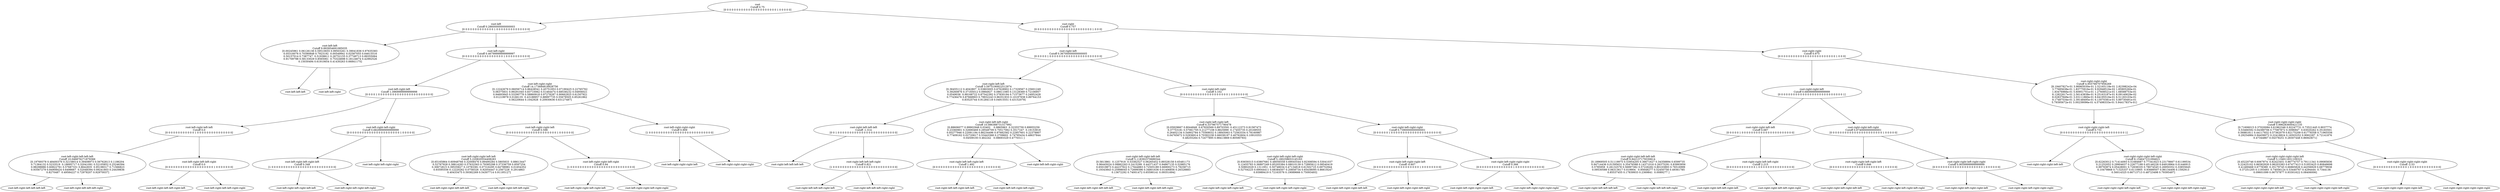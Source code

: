 digraph G {
	graph [rankdir=TB]
	"root
Cutoff 0.75
[0 0 0 0 0 0 0 0 0 0 0 0 0 0 0 0 0 0 0 0 0 0 1 0 0 0 0 0]"
	"root-left
Cutoff 0.28600000000000003
[0 0 0 0 0 0 0 0 0 0 0 0 0 1 0 0 0 0 0 0 0 0 0 0 0 0 0 0]"
	"root-left-left
Cutoff 9.893954691085035
[0.00245961 0.06126138 0.59510655 0.99503261 0.39041836 0.97635383
 0.05316076 0.70390848 0.7923192  0.00549941 0.02587055 0.64615516
 0.50157014 0.7387747  0.51938611 0.26752155 0.37749713 0.89355064
 0.91709798 0.58133029 0.8565061  0.75324698 0.18124674 0.42992526
 0.15030494 0.61910654 0.41430263 0.66841175]"
	"root-left-left-left"
	"root-left-left-right"
	"root-left-left
Cutoff 9.893954691085035
[0.00245961 0.06126138 0.59510655 0.99503261 0.39041836 0.97635383
 0.05316076 0.70390848 0.7923192  0.00549941 0.02587055 0.64615516
 0.50157014 0.7387747  0.51938611 0.26752155 0.37749713 0.89355064
 0.91709798 0.58133029 0.8565061  0.75324698 0.18124674 0.42992526
 0.15030494 0.61910654 0.41430263 0.66841175]" -> "root-left-left-left"
	"root-left-left
Cutoff 9.893954691085035
[0.00245961 0.06126138 0.59510655 0.99503261 0.39041836 0.97635383
 0.05316076 0.70390848 0.7923192  0.00549941 0.02587055 0.64615516
 0.50157014 0.7387747  0.51938611 0.26752155 0.37749713 0.89355064
 0.91709798 0.58133029 0.8565061  0.75324698 0.18124674 0.42992526
 0.15030494 0.61910654 0.41430263 0.66841175]" -> "root-left-left-right"
	"root-left-right
Cutoff 0.46799999999999997
[0 0 0 0 0 0 0 0 0 0 0 0 0 0 0 0 0 1 0 0 0 0 0 0 0 0 0 0]"
	"root-left-right-left
Cutoff 1.3969999999999998
[0 0 0 0 1 0 0 0 0 0 0 0 0 0 0 0 0 0 0 0 0 0 0 0 0 0 0 0]"
	"root-left-right-left-left
Cutoff 0.0
[0 0 0 0 0 0 0 0 0 0 0 0 1 0 0 0 0 0 0 0 0 0 0 0 0 0 0 0]"
	"root-left-right-left-left-left
Cutoff 10.046876271879366
[0.19769378 0.48400376 0.32158014 0.39408973 0.56762813 0.1186204
 0.71364132 0.5233519  0.18695717 0.32041091 0.52105852 0.25246394
 0.98298886 0.60822761 0.57687331 0.8642835  0.95198317 0.71566823
 0.93567279 0.84908424 0.6498667  0.52048394 0.09241803 0.24439836
 0.8270487  0.49584227 0.72978207 0.92970037]"
	"root-left-right-left-left-left-left"
	"root-left-right-left-left-left-right"
	"root-left-right-left-left-left
Cutoff 10.046876271879366
[0.19769378 0.48400376 0.32158014 0.39408973 0.56762813 0.1186204
 0.71364132 0.5233519  0.18695717 0.32041091 0.52105852 0.25246394
 0.98298886 0.60822761 0.57687331 0.8642835  0.95198317 0.71566823
 0.93567279 0.84908424 0.6498667  0.52048394 0.09241803 0.24439836
 0.8270487  0.49584227 0.72978207 0.92970037]" -> "root-left-right-left-left-left-left"
	"root-left-right-left-left-left
Cutoff 10.046876271879366
[0.19769378 0.48400376 0.32158014 0.39408973 0.56762813 0.1186204
 0.71364132 0.5233519  0.18695717 0.32041091 0.52105852 0.25246394
 0.98298886 0.60822761 0.57687331 0.8642835  0.95198317 0.71566823
 0.93567279 0.84908424 0.6498667  0.52048394 0.09241803 0.24439836
 0.8270487  0.49584227 0.72978207 0.92970037]" -> "root-left-right-left-left-left-right"
	"root-left-right-left-left-right
Cutoff 0.0
[0 0 0 0 0 0 0 0 0 0 0 0 0 0 0 0 0 0 0 0 1 0 0 0 0 0 0 0]"
	"root-left-right-left-left-right-left"
	"root-left-right-left-left-right-right"
	"root-left-right-left-left-right
Cutoff 0.0
[0 0 0 0 0 0 0 0 0 0 0 0 0 0 0 0 0 0 0 0 1 0 0 0 0 0 0 0]" -> "root-left-right-left-left-right-left"
	"root-left-right-left-left-right
Cutoff 0.0
[0 0 0 0 0 0 0 0 0 0 0 0 0 0 0 0 0 0 0 0 1 0 0 0 0 0 0 0]" -> "root-left-right-left-left-right-right"
	"root-left-right-left-left
Cutoff 0.0
[0 0 0 0 0 0 0 0 0 0 0 0 1 0 0 0 0 0 0 0 0 0 0 0 0 0 0 0]" -> "root-left-right-left-left-left
Cutoff 10.046876271879366
[0.19769378 0.48400376 0.32158014 0.39408973 0.56762813 0.1186204
 0.71364132 0.5233519  0.18695717 0.32041091 0.52105852 0.25246394
 0.98298886 0.60822761 0.57687331 0.8642835  0.95198317 0.71566823
 0.93567279 0.84908424 0.6498667  0.52048394 0.09241803 0.24439836
 0.8270487  0.49584227 0.72978207 0.92970037]"
	"root-left-right-left-left
Cutoff 0.0
[0 0 0 0 0 0 0 0 0 0 0 0 1 0 0 0 0 0 0 0 0 0 0 0 0 0 0 0]" -> "root-left-right-left-left-right
Cutoff 0.0
[0 0 0 0 0 0 0 0 0 0 0 0 0 0 0 0 0 0 0 0 1 0 0 0 0 0 0 0]"
	"root-left-right-left-right
Cutoff 0.6829999999999999
[0 0 0 0 0 0 0 0 0 0 0 0 0 0 0 0 0 0 0 0 0 0 1 0 0 0 0 0]"
	"root-left-right-left-right-left
Cutoff 0.348
[1 0 0 0 0 0 0 0 0 0 0 0 0 0 0 0 0 0 0 0 0 0 0 0 0 0 0 0]"
	"root-left-right-left-right-left-left"
	"root-left-right-left-right-left-right"
	"root-left-right-left-right-left
Cutoff 0.348
[1 0 0 0 0 0 0 0 0 0 0 0 0 0 0 0 0 0 0 0 0 0 0 0 0 0 0 0]" -> "root-left-right-left-right-left-left"
	"root-left-right-left-right-left
Cutoff 0.348
[1 0 0 0 0 0 0 0 0 0 0 0 0 0 0 0 0 0 0 0 0 0 0 0 0 0 0 0]" -> "root-left-right-left-right-left-right"
	"root-left-right-left-right-right"
	"root-left-right-left-right
Cutoff 0.6829999999999999
[0 0 0 0 0 0 0 0 0 0 0 0 0 0 0 0 0 0 0 0 0 0 1 0 0 0 0 0]" -> "root-left-right-left-right-left
Cutoff 0.348
[1 0 0 0 0 0 0 0 0 0 0 0 0 0 0 0 0 0 0 0 0 0 0 0 0 0 0 0]"
	"root-left-right-left-right
Cutoff 0.6829999999999999
[0 0 0 0 0 0 0 0 0 0 0 0 0 0 0 0 0 0 0 0 0 0 1 0 0 0 0 0]" -> "root-left-right-left-right-right"
	"root-left-right-left
Cutoff 1.3969999999999998
[0 0 0 0 1 0 0 0 0 0 0 0 0 0 0 0 0 0 0 0 0 0 0 0 0 0 0 0]" -> "root-left-right-left-left
Cutoff 0.0
[0 0 0 0 0 0 0 0 0 0 0 0 1 0 0 0 0 0 0 0 0 0 0 0 0 0 0 0]"
	"root-left-right-left
Cutoff 1.3969999999999998
[0 0 0 0 1 0 0 0 0 0 0 0 0 0 0 0 0 0 0 0 0 0 0 0 0 0 0 0]" -> "root-left-right-left-right
Cutoff 0.6829999999999999
[0 0 0 0 0 0 0 0 0 0 0 0 0 0 0 0 0 0 0 0 0 0 1 0 0 0 0 0]"
	"root-left-right-right
Cutoff 14.173684818928756
[0.12242679 0.06056714 0.86428541 0.45751953 0.07190425 0.22765762
 0.06375831 0.99291045 0.83710062 0.51464474 0.68538232 0.04956021
 0.94693845 0.53290778 0.58860918 0.97278287 0.90662925 0.61507921
 0.01219978 0.0166135  0.43188957 0.88997735 0.55678505 0.85261862
 0.56220644 0.1042928  0.20930636 0.63127487]"
	"root-left-right-right-left
Cutoff 0.598
[0 0 0 0 0 0 0 0 0 0 0 0 0 0 0 0 0 0 0 0 0 1 0 0 0 0 0 0]"
	"root-left-right-right-left-left
Cutoff 5.220820554408283
[0.65165864 0.60948766 0.32008476 0.89490284 0.5805833  0.88613447
 0.52767928 0.38814283 0.57632563 0.79385298 0.37336759 0.8597254
 0.30672815 0.39535827 0.10783381 0.07316295 0.64798981 0.01654352
 0.93595556 0.12220262 0.0758326  0.92054447 0.2567228  0.2914863
 0.40433475 0.59382269 0.54307714 0.91195127]"
	"root-left-right-right-left-left-left"
	"root-left-right-right-left-left-right"
	"root-left-right-right-left-left
Cutoff 5.220820554408283
[0.65165864 0.60948766 0.32008476 0.89490284 0.5805833  0.88613447
 0.52767928 0.38814283 0.57632563 0.79385298 0.37336759 0.8597254
 0.30672815 0.39535827 0.10783381 0.07316295 0.64798981 0.01654352
 0.93595556 0.12220262 0.0758326  0.92054447 0.2567228  0.2914863
 0.40433475 0.59382269 0.54307714 0.91195127]" -> "root-left-right-right-left-left-left"
	"root-left-right-right-left-left
Cutoff 5.220820554408283
[0.65165864 0.60948766 0.32008476 0.89490284 0.5805833  0.88613447
 0.52767928 0.38814283 0.57632563 0.79385298 0.37336759 0.8597254
 0.30672815 0.39535827 0.10783381 0.07316295 0.64798981 0.01654352
 0.93595556 0.12220262 0.0758326  0.92054447 0.2567228  0.2914863
 0.40433475 0.59382269 0.54307714 0.91195127]" -> "root-left-right-right-left-left-right"
	"root-left-right-right-left-right
Cutoff 0.94
[1 0 0 0 0 0 0 0 0 0 0 0 0 0 0 0 0 0 0 0 0 0 0 0 0 0 0 0]"
	"root-left-right-right-left-right-left"
	"root-left-right-right-left-right-right"
	"root-left-right-right-left-right
Cutoff 0.94
[1 0 0 0 0 0 0 0 0 0 0 0 0 0 0 0 0 0 0 0 0 0 0 0 0 0 0 0]" -> "root-left-right-right-left-right-left"
	"root-left-right-right-left-right
Cutoff 0.94
[1 0 0 0 0 0 0 0 0 0 0 0 0 0 0 0 0 0 0 0 0 0 0 0 0 0 0 0]" -> "root-left-right-right-left-right-right"
	"root-left-right-right-left
Cutoff 0.598
[0 0 0 0 0 0 0 0 0 0 0 0 0 0 0 0 0 0 0 0 0 1 0 0 0 0 0 0]" -> "root-left-right-right-left-left
Cutoff 5.220820554408283
[0.65165864 0.60948766 0.32008476 0.89490284 0.5805833  0.88613447
 0.52767928 0.38814283 0.57632563 0.79385298 0.37336759 0.8597254
 0.30672815 0.39535827 0.10783381 0.07316295 0.64798981 0.01654352
 0.93595556 0.12220262 0.0758326  0.92054447 0.2567228  0.2914863
 0.40433475 0.59382269 0.54307714 0.91195127]"
	"root-left-right-right-left
Cutoff 0.598
[0 0 0 0 0 0 0 0 0 0 0 0 0 0 0 0 0 0 0 0 0 1 0 0 0 0 0 0]" -> "root-left-right-right-left-right
Cutoff 0.94
[1 0 0 0 0 0 0 0 0 0 0 0 0 0 0 0 0 0 0 0 0 0 0 0 0 0 0 0]"
	"root-left-right-right-right
Cutoff 0.909
[1 0 0 0 0 0 0 0 0 0 0 0 0 0 0 0 0 0 0 0 0 0 0 0 0 0 0 0]"
	"root-left-right-right-right-left"
	"root-left-right-right-right-right"
	"root-left-right-right-right
Cutoff 0.909
[1 0 0 0 0 0 0 0 0 0 0 0 0 0 0 0 0 0 0 0 0 0 0 0 0 0 0 0]" -> "root-left-right-right-right-left"
	"root-left-right-right-right
Cutoff 0.909
[1 0 0 0 0 0 0 0 0 0 0 0 0 0 0 0 0 0 0 0 0 0 0 0 0 0 0 0]" -> "root-left-right-right-right-right"
	"root-left-right-right
Cutoff 14.173684818928756
[0.12242679 0.06056714 0.86428541 0.45751953 0.07190425 0.22765762
 0.06375831 0.99291045 0.83710062 0.51464474 0.68538232 0.04956021
 0.94693845 0.53290778 0.58860918 0.97278287 0.90662925 0.61507921
 0.01219978 0.0166135  0.43188957 0.88997735 0.55678505 0.85261862
 0.56220644 0.1042928  0.20930636 0.63127487]" -> "root-left-right-right-left
Cutoff 0.598
[0 0 0 0 0 0 0 0 0 0 0 0 0 0 0 0 0 0 0 0 0 1 0 0 0 0 0 0]"
	"root-left-right-right
Cutoff 14.173684818928756
[0.12242679 0.06056714 0.86428541 0.45751953 0.07190425 0.22765762
 0.06375831 0.99291045 0.83710062 0.51464474 0.68538232 0.04956021
 0.94693845 0.53290778 0.58860918 0.97278287 0.90662925 0.61507921
 0.01219978 0.0166135  0.43188957 0.88997735 0.55678505 0.85261862
 0.56220644 0.1042928  0.20930636 0.63127487]" -> "root-left-right-right-right
Cutoff 0.909
[1 0 0 0 0 0 0 0 0 0 0 0 0 0 0 0 0 0 0 0 0 0 0 0 0 0 0 0]"
	"root-left-right
Cutoff 0.46799999999999997
[0 0 0 0 0 0 0 0 0 0 0 0 0 0 0 0 0 1 0 0 0 0 0 0 0 0 0 0]" -> "root-left-right-left
Cutoff 1.3969999999999998
[0 0 0 0 1 0 0 0 0 0 0 0 0 0 0 0 0 0 0 0 0 0 0 0 0 0 0 0]"
	"root-left-right
Cutoff 0.46799999999999997
[0 0 0 0 0 0 0 0 0 0 0 0 0 0 0 0 0 1 0 0 0 0 0 0 0 0 0 0]" -> "root-left-right-right
Cutoff 14.173684818928756
[0.12242679 0.06056714 0.86428541 0.45751953 0.07190425 0.22765762
 0.06375831 0.99291045 0.83710062 0.51464474 0.68538232 0.04956021
 0.94693845 0.53290778 0.58860918 0.97278287 0.90662925 0.61507921
 0.01219978 0.0166135  0.43188957 0.88997735 0.55678505 0.85261862
 0.56220644 0.1042928  0.20930636 0.63127487]"
	"root-left
Cutoff 0.28600000000000003
[0 0 0 0 0 0 0 0 0 0 0 0 0 1 0 0 0 0 0 0 0 0 0 0 0 0 0 0]" -> "root-left-left
Cutoff 9.893954691085035
[0.00245961 0.06126138 0.59510655 0.99503261 0.39041836 0.97635383
 0.05316076 0.70390848 0.7923192  0.00549941 0.02587055 0.64615516
 0.50157014 0.7387747  0.51938611 0.26752155 0.37749713 0.89355064
 0.91709798 0.58133029 0.8565061  0.75324698 0.18124674 0.42992526
 0.15030494 0.61910654 0.41430263 0.66841175]"
	"root-left
Cutoff 0.28600000000000003
[0 0 0 0 0 0 0 0 0 0 0 0 0 1 0 0 0 0 0 0 0 0 0 0 0 0 0 0]" -> "root-left-right
Cutoff 0.46799999999999997
[0 0 0 0 0 0 0 0 0 0 0 0 0 0 0 0 0 1 0 0 0 0 0 0 0 0 0 0]"
	"root-right
Cutoff 0.757
[0 0 0 0 0 0 0 0 0 0 0 0 0 0 0 0 0 0 0 0 0 0 0 0 1 0 0 0]"
	"root-right-left
Cutoff 0.36700000000000005
[0 0 0 0 0 1 0 0 0 0 0 0 0 0 0 0 0 0 0 0 0 0 0 0 0 0 0 0]"
	"root-right-left-left
Cutoff 3.5975190922512974
[0.36455112 0.4042807  0.53803005 0.67628902 0.17329567 0.25601249
 0.39260876 0.37165012 0.0984927  0.08611085 0.13128369 0.72106957
 0.0549036  0.99168722 0.87542392 0.37830194 0.71573677 0.24952428
 0.77436476 0.87668903 0.79932243 0.96351933 0.10197938 0.89764153
 0.83525744 0.91284118 0.04915551 0.43152079]"
	"root-right-left-left-left
Cutoff -1.314
[0 0 1 0 0 0 0 0 0 0 0 0 0 0 0 0 0 0 0 0 0 0 0 0 0 0 0 0]"
	"root-right-left-left-left-left"
	"root-right-left-left-left-right
Cutoff 0.821
[1 0 0 0 0 0 0 0 0 0 0 0 0 0 0 0 0 0 0 0 0 0 0 0 0 0 0 0]"
	"root-right-left-left-left-right-left"
	"root-right-left-left-left-right-right"
	"root-right-left-left-left-right
Cutoff 0.821
[1 0 0 0 0 0 0 0 0 0 0 0 0 0 0 0 0 0 0 0 0 0 0 0 0 0 0 0]" -> "root-right-left-left-left-right-left"
	"root-right-left-left-left-right
Cutoff 0.821
[1 0 0 0 0 0 0 0 0 0 0 0 0 0 0 0 0 0 0 0 0 0 0 0 0 0 0 0]" -> "root-right-left-left-left-right-right"
	"root-right-left-left-left
Cutoff -1.314
[0 0 1 0 0 0 0 0 0 0 0 0 0 0 0 0 0 0 0 0 0 0 0 0 0 0 0 0]" -> "root-right-left-left-left-left"
	"root-right-left-left-left
Cutoff -1.314
[0 0 1 0 0 0 0 0 0 0 0 0 0 0 0 0 0 0 0 0 0 0 0 0 0 0 0 0]" -> "root-right-left-left-left-right
Cutoff 0.821
[1 0 0 0 0 0 0 0 0 0 0 0 0 0 0 0 0 0 0 0 0 0 0 0 0 0 0 0]"
	"root-right-left-left-right
Cutoff 10.086388731517992
[0.88606077 0.99902948 0.03402    0.9865963  0.32355759 0.89955259
 0.23360901 0.32690469 0.29549709 0.70517062 0.3517247  0.19153918
 0.93277946 0.22091194 0.86234496 0.97682582 0.22957601 0.22378807
 0.77409162 0.02720617 0.53443368 0.2709602  0.74795434 0.48637844
 0.04509193 0.462242   0.08693329 0.4770311 ]"
	"root-right-left-left-right-left
Cutoff 1.492
[0 0 0 0 0 0 0 0 0 0 0 0 0 0 0 0 0 0 0 0 0 1 0 0 0 0 0 0]"
	"root-right-left-left-right-left-left"
	"root-right-left-left-right-left-right"
	"root-right-left-left-right-left
Cutoff 1.492
[0 0 0 0 0 0 0 0 0 0 0 0 0 0 0 0 0 0 0 0 0 1 0 0 0 0 0 0]" -> "root-right-left-left-right-left-left"
	"root-right-left-left-right-left
Cutoff 1.492
[0 0 0 0 0 0 0 0 0 0 0 0 0 0 0 0 0 0 0 0 0 1 0 0 0 0 0 0]" -> "root-right-left-left-right-left-right"
	"root-right-left-left-right-right"
	"root-right-left-left-right
Cutoff 10.086388731517992
[0.88606077 0.99902948 0.03402    0.9865963  0.32355759 0.89955259
 0.23360901 0.32690469 0.29549709 0.70517062 0.3517247  0.19153918
 0.93277946 0.22091194 0.86234496 0.97682582 0.22957601 0.22378807
 0.77409162 0.02720617 0.53443368 0.2709602  0.74795434 0.48637844
 0.04509193 0.462242   0.08693329 0.4770311 ]" -> "root-right-left-left-right-left
Cutoff 1.492
[0 0 0 0 0 0 0 0 0 0 0 0 0 0 0 0 0 0 0 0 0 1 0 0 0 0 0 0]"
	"root-right-left-left-right
Cutoff 10.086388731517992
[0.88606077 0.99902948 0.03402    0.9865963  0.32355759 0.89955259
 0.23360901 0.32690469 0.29549709 0.70517062 0.3517247  0.19153918
 0.93277946 0.22091194 0.86234496 0.97682582 0.22957601 0.22378807
 0.77409162 0.02720617 0.53443368 0.2709602  0.74795434 0.48637844
 0.04509193 0.462242   0.08693329 0.4770311 ]" -> "root-right-left-left-right-right"
	"root-right-left-left
Cutoff 3.5975190922512974
[0.36455112 0.4042807  0.53803005 0.67628902 0.17329567 0.25601249
 0.39260876 0.37165012 0.0984927  0.08611085 0.13128369 0.72106957
 0.0549036  0.99168722 0.87542392 0.37830194 0.71573677 0.24952428
 0.77436476 0.87668903 0.79932243 0.96351933 0.10197938 0.89764153
 0.83525744 0.91284118 0.04915551 0.43152079]" -> "root-right-left-left-left
Cutoff -1.314
[0 0 1 0 0 0 0 0 0 0 0 0 0 0 0 0 0 0 0 0 0 0 0 0 0 0 0 0]"
	"root-right-left-left
Cutoff 3.5975190922512974
[0.36455112 0.4042807  0.53803005 0.67628902 0.17329567 0.25601249
 0.39260876 0.37165012 0.0984927  0.08611085 0.13128369 0.72106957
 0.0549036  0.99168722 0.87542392 0.37830194 0.71573677 0.24952428
 0.77436476 0.87668903 0.79932243 0.96351933 0.10197938 0.89764153
 0.83525744 0.91284118 0.04915551 0.43152079]" -> "root-right-left-left-right
Cutoff 10.086388731517992
[0.88606077 0.99902948 0.03402    0.9865963  0.32355759 0.89955259
 0.23360901 0.32690469 0.29549709 0.70517062 0.3517247  0.19153918
 0.93277946 0.22091194 0.86234496 0.97682582 0.22957601 0.22378807
 0.77409162 0.02720617 0.53443368 0.2709602  0.74795434 0.48637844
 0.04509193 0.462242   0.08693329 0.4770311 ]"
	"root-right-left-right
Cutoff 3.102
[0 0 0 0 0 0 0 0 0 0 0 0 0 0 0 0 0 0 0 0 1 0 0 0 0 0 0 0]"
	"root-right-left-right-left
Cutoff 6.337967571790478
[0.05929667 0.8044848  0.67830569 0.89703591 0.45112373 0.91587473
 0.37753181 0.57061705 0.21277108 0.8825999  0.17455735 0.20169555
 0.26402134 0.54902784 0.75569032 0.18845063 0.72563334 0.78160987
 0.04765672 0.52936914 0.70392238 0.66038197 0.40762604 0.10910353
 0.48255264 0.72477895 0.98413869 0.80590783]"
	"root-right-left-right-left-left
Cutoff 5.118392370689344
[0.5813861  0.1257918  0.53382527 0.06265452 0.89328158 0.65481173
 0.96445024 0.08862263 0.2415299  0.44371437 0.94867135 0.52985176
 0.65019873 0.44237922 0.17644883 0.72505189 0.66900273 0.79258715
 0.19343843 0.25998045 0.72699396 0.34801636 0.01406856 0.26328883
 0.13672292 0.74001472 0.65590141 0.09351694]"
	"root-right-left-right-left-left-left"
	"root-right-left-right-left-left-right"
	"root-right-left-right-left-left
Cutoff 5.118392370689344
[0.5813861  0.1257918  0.53382527 0.06265452 0.89328158 0.65481173
 0.96445024 0.08862263 0.2415299  0.44371437 0.94867135 0.52985176
 0.65019873 0.44237922 0.17644883 0.72505189 0.66900273 0.79258715
 0.19343843 0.25998045 0.72699396 0.34801636 0.01406856 0.26328883
 0.13672292 0.74001472 0.65590141 0.09351694]" -> "root-right-left-right-left-left-left"
	"root-right-left-right-left-left
Cutoff 5.118392370689344
[0.5813861  0.1257918  0.53382527 0.06265452 0.89328158 0.65481173
 0.96445024 0.08862263 0.2415299  0.44371437 0.94867135 0.52985176
 0.65019873 0.44237922 0.17644883 0.72505189 0.66900273 0.79258715
 0.19343843 0.25998045 0.72699396 0.34801636 0.01406856 0.26328883
 0.13672292 0.74001472 0.65590141 0.09351694]" -> "root-right-left-right-left-left-right"
	"root-right-left-right-left-right
Cutoff 5.180258653145163
[0.93659315 0.63807681 0.48056558 0.69045544 0.92308594 0.53041037
 0.12455783 0.36897249 0.85205384 0.08010139 0.72895612 0.08540419
 0.50802029 0.1311951  0.50748034 0.47134818 0.61502725 0.69752944
 0.52704225 0.69044411 0.68384507 0.20858734 0.65438095 0.86619247
 0.93989419 0.72163576 0.19089666 0.75093493]"
	"root-right-left-right-left-right-left"
	"root-right-left-right-left-right-right"
	"root-right-left-right-left-right
Cutoff 5.180258653145163
[0.93659315 0.63807681 0.48056558 0.69045544 0.92308594 0.53041037
 0.12455783 0.36897249 0.85205384 0.08010139 0.72895612 0.08540419
 0.50802029 0.1311951  0.50748034 0.47134818 0.61502725 0.69752944
 0.52704225 0.69044411 0.68384507 0.20858734 0.65438095 0.86619247
 0.93989419 0.72163576 0.19089666 0.75093493]" -> "root-right-left-right-left-right-left"
	"root-right-left-right-left-right
Cutoff 5.180258653145163
[0.93659315 0.63807681 0.48056558 0.69045544 0.92308594 0.53041037
 0.12455783 0.36897249 0.85205384 0.08010139 0.72895612 0.08540419
 0.50802029 0.1311951  0.50748034 0.47134818 0.61502725 0.69752944
 0.52704225 0.69044411 0.68384507 0.20858734 0.65438095 0.86619247
 0.93989419 0.72163576 0.19089666 0.75093493]" -> "root-right-left-right-left-right-right"
	"root-right-left-right-left
Cutoff 6.337967571790478
[0.05929667 0.8044848  0.67830569 0.89703591 0.45112373 0.91587473
 0.37753181 0.57061705 0.21277108 0.8825999  0.17455735 0.20169555
 0.26402134 0.54902784 0.75569032 0.18845063 0.72563334 0.78160987
 0.04765672 0.52936914 0.70392238 0.66038197 0.40762604 0.10910353
 0.48255264 0.72477895 0.98413869 0.80590783]" -> "root-right-left-right-left-left
Cutoff 5.118392370689344
[0.5813861  0.1257918  0.53382527 0.06265452 0.89328158 0.65481173
 0.96445024 0.08862263 0.2415299  0.44371437 0.94867135 0.52985176
 0.65019873 0.44237922 0.17644883 0.72505189 0.66900273 0.79258715
 0.19343843 0.25998045 0.72699396 0.34801636 0.01406856 0.26328883
 0.13672292 0.74001472 0.65590141 0.09351694]"
	"root-right-left-right-left
Cutoff 6.337967571790478
[0.05929667 0.8044848  0.67830569 0.89703591 0.45112373 0.91587473
 0.37753181 0.57061705 0.21277108 0.8825999  0.17455735 0.20169555
 0.26402134 0.54902784 0.75569032 0.18845063 0.72563334 0.78160987
 0.04765672 0.52936914 0.70392238 0.66038197 0.40762604 0.10910353
 0.48255264 0.72477895 0.98413869 0.80590783]" -> "root-right-left-right-left-right
Cutoff 5.180258653145163
[0.93659315 0.63807681 0.48056558 0.69045544 0.92308594 0.53041037
 0.12455783 0.36897249 0.85205384 0.08010139 0.72895612 0.08540419
 0.50802029 0.1311951  0.50748034 0.47134818 0.61502725 0.69752944
 0.52704225 0.69044411 0.68384507 0.20858734 0.65438095 0.86619247
 0.93989419 0.72163576 0.19089666 0.75093493]"
	"root-right-left-right-right
Cutoff 0.7390000000000001
[0 0 0 0 0 0 1 0 0 0 0 0 0 0 0 0 0 0 0 0 0 0 0 0 0 0 0 0]"
	"root-right-left-right-right-left
Cutoff -0.607
[0 0 0 0 0 0 0 0 0 0 0 0 0 0 0 0 0 0 0 1 0 0 0 0 0 0 0 0]"
	"root-right-left-right-right-left-left"
	"root-right-left-right-right-left-right"
	"root-right-left-right-right-left
Cutoff -0.607
[0 0 0 0 0 0 0 0 0 0 0 0 0 0 0 0 0 0 0 1 0 0 0 0 0 0 0 0]" -> "root-right-left-right-right-left-left"
	"root-right-left-right-right-left
Cutoff -0.607
[0 0 0 0 0 0 0 0 0 0 0 0 0 0 0 0 0 0 0 1 0 0 0 0 0 0 0 0]" -> "root-right-left-right-right-left-right"
	"root-right-left-right-right-right
Cutoff 0.366
[0 0 0 0 0 0 0 0 0 0 0 0 0 0 0 1 0 0 0 0 0 0 0 0 0 0 0 0]"
	"root-right-left-right-right-right-left"
	"root-right-left-right-right-right-right"
	"root-right-left-right-right-right
Cutoff 0.366
[0 0 0 0 0 0 0 0 0 0 0 0 0 0 0 1 0 0 0 0 0 0 0 0 0 0 0 0]" -> "root-right-left-right-right-right-left"
	"root-right-left-right-right-right
Cutoff 0.366
[0 0 0 0 0 0 0 0 0 0 0 0 0 0 0 1 0 0 0 0 0 0 0 0 0 0 0 0]" -> "root-right-left-right-right-right-right"
	"root-right-left-right-right
Cutoff 0.7390000000000001
[0 0 0 0 0 0 1 0 0 0 0 0 0 0 0 0 0 0 0 0 0 0 0 0 0 0 0 0]" -> "root-right-left-right-right-left
Cutoff -0.607
[0 0 0 0 0 0 0 0 0 0 0 0 0 0 0 0 0 0 0 1 0 0 0 0 0 0 0 0]"
	"root-right-left-right-right
Cutoff 0.7390000000000001
[0 0 0 0 0 0 1 0 0 0 0 0 0 0 0 0 0 0 0 0 0 0 0 0 0 0 0 0]" -> "root-right-left-right-right-right
Cutoff 0.366
[0 0 0 0 0 0 0 0 0 0 0 0 0 0 0 1 0 0 0 0 0 0 0 0 0 0 0 0]"
	"root-right-left-right
Cutoff 3.102
[0 0 0 0 0 0 0 0 0 0 0 0 0 0 0 0 0 0 0 0 1 0 0 0 0 0 0 0]" -> "root-right-left-right-left
Cutoff 6.337967571790478
[0.05929667 0.8044848  0.67830569 0.89703591 0.45112373 0.91587473
 0.37753181 0.57061705 0.21277108 0.8825999  0.17455735 0.20169555
 0.26402134 0.54902784 0.75569032 0.18845063 0.72563334 0.78160987
 0.04765672 0.52936914 0.70392238 0.66038197 0.40762604 0.10910353
 0.48255264 0.72477895 0.98413869 0.80590783]"
	"root-right-left-right
Cutoff 3.102
[0 0 0 0 0 0 0 0 0 0 0 0 0 0 0 0 0 0 0 0 1 0 0 0 0 0 0 0]" -> "root-right-left-right-right
Cutoff 0.7390000000000001
[0 0 0 0 0 0 1 0 0 0 0 0 0 0 0 0 0 0 0 0 0 0 0 0 0 0 0 0]"
	"root-right-left
Cutoff 0.36700000000000005
[0 0 0 0 0 1 0 0 0 0 0 0 0 0 0 0 0 0 0 0 0 0 0 0 0 0 0 0]" -> "root-right-left-left
Cutoff 3.5975190922512974
[0.36455112 0.4042807  0.53803005 0.67628902 0.17329567 0.25601249
 0.39260876 0.37165012 0.0984927  0.08611085 0.13128369 0.72106957
 0.0549036  0.99168722 0.87542392 0.37830194 0.71573677 0.24952428
 0.77436476 0.87668903 0.79932243 0.96351933 0.10197938 0.89764153
 0.83525744 0.91284118 0.04915551 0.43152079]"
	"root-right-left
Cutoff 0.36700000000000005
[0 0 0 0 0 1 0 0 0 0 0 0 0 0 0 0 0 0 0 0 0 0 0 0 0 0 0 0]" -> "root-right-left-right
Cutoff 3.102
[0 0 0 0 0 0 0 0 0 0 0 0 0 0 0 0 0 0 0 0 1 0 0 0 0 0 0 0]"
	"root-right-right
Cutoff 0.975
[0 0 0 0 0 0 0 0 0 0 0 0 0 0 0 0 0 0 0 0 0 0 0 0 1 0 0 0]"
	"root-right-right-left
Cutoff 0.6809999999999999
[0 0 0 0 0 0 0 0 0 0 0 0 0 0 0 0 0 0 0 0 0 0 0 0 0 0 0 1]"
	"root-right-right-left-left
Cutoff 0.687
[0 0 0 0 0 1 0 0 0 0 0 0 0 0 0 0 0 0 0 0 0 0 0 0 0 0 0 0]"
	"root-right-right-left-left-left
Cutoff 9.842137179330614
[0.18969505 0.51119975 0.53954205 0.36671627 0.34358894 0.6599735
 0.94714436 0.01595631 0.35476588 0.14371016 0.26375291 0.83993956
 0.5785959  0.26132578 0.56997382 0.57226282 0.80103893 0.76516999
 0.09530588 0.06313617 0.019904   0.95648277 0.52450758 0.49361785
 0.85537455 0.17839933 0.2369841  0.0089277 ]"
	"root-right-right-left-left-left-left"
	"root-right-right-left-left-left-right"
	"root-right-right-left-left-left
Cutoff 9.842137179330614
[0.18969505 0.51119975 0.53954205 0.36671627 0.34358894 0.6599735
 0.94714436 0.01595631 0.35476588 0.14371016 0.26375291 0.83993956
 0.5785959  0.26132578 0.56997382 0.57226282 0.80103893 0.76516999
 0.09530588 0.06313617 0.019904   0.95648277 0.52450758 0.49361785
 0.85537455 0.17839933 0.2369841  0.0089277 ]" -> "root-right-right-left-left-left-left"
	"root-right-right-left-left-left
Cutoff 9.842137179330614
[0.18969505 0.51119975 0.53954205 0.36671627 0.34358894 0.6599735
 0.94714436 0.01595631 0.35476588 0.14371016 0.26375291 0.83993956
 0.5785959  0.26132578 0.56997382 0.57226282 0.80103893 0.76516999
 0.09530588 0.06313617 0.019904   0.95648277 0.52450758 0.49361785
 0.85537455 0.17839933 0.2369841  0.0089277 ]" -> "root-right-right-left-left-left-right"
	"root-right-right-left-left-right
Cutoff 2.215
[0 0 0 0 0 0 0 0 0 0 0 0 1 0 0 0 0 0 0 0 0 0 0 0 0 0 0 0]"
	"root-right-right-left-left-right-left"
	"root-right-right-left-left-right-right"
	"root-right-right-left-left-right
Cutoff 2.215
[0 0 0 0 0 0 0 0 0 0 0 0 1 0 0 0 0 0 0 0 0 0 0 0 0 0 0 0]" -> "root-right-right-left-left-right-left"
	"root-right-right-left-left-right
Cutoff 2.215
[0 0 0 0 0 0 0 0 0 0 0 0 1 0 0 0 0 0 0 0 0 0 0 0 0 0 0 0]" -> "root-right-right-left-left-right-right"
	"root-right-right-left-left
Cutoff 0.687
[0 0 0 0 0 1 0 0 0 0 0 0 0 0 0 0 0 0 0 0 0 0 0 0 0 0 0 0]" -> "root-right-right-left-left-left
Cutoff 9.842137179330614
[0.18969505 0.51119975 0.53954205 0.36671627 0.34358894 0.6599735
 0.94714436 0.01595631 0.35476588 0.14371016 0.26375291 0.83993956
 0.5785959  0.26132578 0.56997382 0.57226282 0.80103893 0.76516999
 0.09530588 0.06313617 0.019904   0.95648277 0.52450758 0.49361785
 0.85537455 0.17839933 0.2369841  0.0089277 ]"
	"root-right-right-left-left
Cutoff 0.687
[0 0 0 0 0 1 0 0 0 0 0 0 0 0 0 0 0 0 0 0 0 0 0 0 0 0 0 0]" -> "root-right-right-left-left-right
Cutoff 2.215
[0 0 0 0 0 0 0 0 0 0 0 0 1 0 0 0 0 0 0 0 0 0 0 0 0 0 0 0]"
	"root-right-right-left-right
Cutoff 0.9740000000000001
[0 0 0 0 0 0 0 0 0 0 0 0 0 0 0 0 0 0 0 0 0 0 1 0 0 0 0 0]"
	"root-right-right-left-right-left
Cutoff 0.846
[0 0 0 0 0 0 0 0 0 0 0 0 0 0 0 0 0 0 0 0 0 0 1 0 0 0 0 0]"
	"root-right-right-left-right-left-left"
	"root-right-right-left-right-left-right"
	"root-right-right-left-right-left
Cutoff 0.846
[0 0 0 0 0 0 0 0 0 0 0 0 0 0 0 0 0 0 0 0 0 0 1 0 0 0 0 0]" -> "root-right-right-left-right-left-left"
	"root-right-right-left-right-left
Cutoff 0.846
[0 0 0 0 0 0 0 0 0 0 0 0 0 0 0 0 0 0 0 0 0 0 1 0 0 0 0 0]" -> "root-right-right-left-right-left-right"
	"root-right-right-left-right-right
Cutoff 0.9059999999999999
[0 0 0 0 0 0 0 0 0 0 0 0 0 0 0 0 0 0 0 0 0 1 0 0 0 0 0 0]"
	"root-right-right-left-right-right-left"
	"root-right-right-left-right-right-right"
	"root-right-right-left-right-right
Cutoff 0.9059999999999999
[0 0 0 0 0 0 0 0 0 0 0 0 0 0 0 0 0 0 0 0 0 1 0 0 0 0 0 0]" -> "root-right-right-left-right-right-left"
	"root-right-right-left-right-right
Cutoff 0.9059999999999999
[0 0 0 0 0 0 0 0 0 0 0 0 0 0 0 0 0 0 0 0 0 1 0 0 0 0 0 0]" -> "root-right-right-left-right-right-right"
	"root-right-right-left-right
Cutoff 0.9740000000000001
[0 0 0 0 0 0 0 0 0 0 0 0 0 0 0 0 0 0 0 0 0 0 1 0 0 0 0 0]" -> "root-right-right-left-right-left
Cutoff 0.846
[0 0 0 0 0 0 0 0 0 0 0 0 0 0 0 0 0 0 0 0 0 0 1 0 0 0 0 0]"
	"root-right-right-left-right
Cutoff 0.9740000000000001
[0 0 0 0 0 0 0 0 0 0 0 0 0 0 0 0 0 0 0 0 0 0 1 0 0 0 0 0]" -> "root-right-right-left-right-right
Cutoff 0.9059999999999999
[0 0 0 0 0 0 0 0 0 0 0 0 0 0 0 0 0 0 0 0 0 1 0 0 0 0 0 0]"
	"root-right-right-left
Cutoff 0.6809999999999999
[0 0 0 0 0 0 0 0 0 0 0 0 0 0 0 0 0 0 0 0 0 0 0 0 0 0 0 1]" -> "root-right-right-left-left
Cutoff 0.687
[0 0 0 0 0 1 0 0 0 0 0 0 0 0 0 0 0 0 0 0 0 0 0 0 0 0 0 0]"
	"root-right-right-left
Cutoff 0.6809999999999999
[0 0 0 0 0 0 0 0 0 0 0 0 0 0 0 0 0 0 0 0 0 0 0 0 0 0 0 1]" -> "root-right-right-left-right
Cutoff 0.9740000000000001
[0 0 0 0 0 0 0 0 0 0 0 0 0 0 0 0 0 0 0 0 0 0 1 0 0 0 0 0]"
	"root-right-right-right
Cutoff 4.955766707956269
[8.19407827e-01 3.96965030e-01 2.52165118e-01 2.82398242e-04
 3.77685638e-01 1.83775916e-01 9.92948516e-02 1.85905260e-01
 1.83476966e-01 5.60951701e-01 1.27608521e-01 1.68588753e-01
 8.12822617e-01 2.56143838e-01 9.25163187e-01 8.09140629e-02
 8.02837849e-01 3.03111860e-01 8.64195516e-01 6.51183103e-01
 9.17487534e-01 2.39148495e-01 6.13070381e-01 5.89730491e-01
 5.79395672e-01 3.00239096e-01 4.57498333e-01 5.94417837e-01]"
	"root-right-right-right-left
Cutoff 0.731
[0 0 0 0 0 0 0 0 0 0 0 0 0 0 0 0 0 0 0 0 0 0 0 0 0 0 0 1]"
	"root-right-right-right-left-left"
	"root-right-right-right-left-right
Cutoff 8.154647231094621
[0.62263012 0.71414093 0.51684687 0.77341823 0.23178667 0.61199534
 0.21252052 0.29904637 0.22677199 0.45146226 0.64918964 0.01446915
 0.99793874 0.05428001 0.72838335 0.78074545 0.26950352 0.33855645
 0.10479868 0.71325337 0.6110905  0.93689507 0.86134406 0.1592913
 0.56014325 0.66713713 0.48723498 0.79395497]"
	"root-right-right-right-left-right-left"
	"root-right-right-right-left-right-right"
	"root-right-right-right-left-right
Cutoff 8.154647231094621
[0.62263012 0.71414093 0.51684687 0.77341823 0.23178667 0.61199534
 0.21252052 0.29904637 0.22677199 0.45146226 0.64918964 0.01446915
 0.99793874 0.05428001 0.72838335 0.78074545 0.26950352 0.33855645
 0.10479868 0.71325337 0.6110905  0.93689507 0.86134406 0.1592913
 0.56014325 0.66713713 0.48723498 0.79395497]" -> "root-right-right-right-left-right-left"
	"root-right-right-right-left-right
Cutoff 8.154647231094621
[0.62263012 0.71414093 0.51684687 0.77341823 0.23178667 0.61199534
 0.21252052 0.29904637 0.22677199 0.45146226 0.64918964 0.01446915
 0.99793874 0.05428001 0.72838335 0.78074545 0.26950352 0.33855645
 0.10479868 0.71325337 0.6110905  0.93689507 0.86134406 0.1592913
 0.56014325 0.66713713 0.48723498 0.79395497]" -> "root-right-right-right-left-right-right"
	"root-right-right-right-left
Cutoff 0.731
[0 0 0 0 0 0 0 0 0 0 0 0 0 0 0 0 0 0 0 0 0 0 0 0 0 0 0 1]" -> "root-right-right-right-left-left"
	"root-right-right-right-left
Cutoff 0.731
[0 0 0 0 0 0 0 0 0 0 0 0 0 0 0 0 0 0 0 0 0 0 0 0 0 0 0 1]" -> "root-right-right-right-left-right
Cutoff 8.154647231094621
[0.62263012 0.71414093 0.51684687 0.77341823 0.23178667 0.61199534
 0.21252052 0.29904637 0.22677199 0.45146226 0.64918964 0.01446915
 0.99793874 0.05428001 0.72838335 0.78074545 0.26950352 0.33855645
 0.10479868 0.71325337 0.6110905  0.93689507 0.86134406 0.1592913
 0.56014325 0.66713713 0.48723498 0.79395497]"
	"root-right-right-right-right
Cutoff 5.996283600421135
[0.71606015 0.37020084 0.61962346 0.92247731 0.73521445 0.9037774
 0.53466592 0.04389706 0.77087872 0.3096947  0.63020262 0.35183501
 0.56881811 0.44117832 0.57362079 0.82175209 0.61778358 0.71965556
 0.29254984 0.94458072 0.22418824 0.16503252 0.9062287  0.72141876
 0.47344867 0.04378251 0.28307448 0.86943671]"
	"root-right-right-right-right-left
Cutoff 5.134911651109323
[0.45220746 0.6067874  0.82423451 0.86774757 0.79111341 0.09085836
 0.22425102 0.86582928 0.96203383 0.67477413 0.51953425 0.80848698
 0.41469468 0.6778389  0.35179745 0.66865826 0.44356929 0.68779938
 0.37251205 0.1193493  0.74056124 0.53440767 0.4294444  0.7344136
 0.09601099 0.06757877 0.93301622 0.08406006]"
	"root-right-right-right-right-left-left"
	"root-right-right-right-right-left-right"
	"root-right-right-right-right-left
Cutoff 5.134911651109323
[0.45220746 0.6067874  0.82423451 0.86774757 0.79111341 0.09085836
 0.22425102 0.86582928 0.96203383 0.67477413 0.51953425 0.80848698
 0.41469468 0.6778389  0.35179745 0.66865826 0.44356929 0.68779938
 0.37251205 0.1193493  0.74056124 0.53440767 0.4294444  0.7344136
 0.09601099 0.06757877 0.93301622 0.08406006]" -> "root-right-right-right-right-left-left"
	"root-right-right-right-right-left
Cutoff 5.134911651109323
[0.45220746 0.6067874  0.82423451 0.86774757 0.79111341 0.09085836
 0.22425102 0.86582928 0.96203383 0.67477413 0.51953425 0.80848698
 0.41469468 0.6778389  0.35179745 0.66865826 0.44356929 0.68779938
 0.37251205 0.1193493  0.74056124 0.53440767 0.4294444  0.7344136
 0.09601099 0.06757877 0.93301622 0.08406006]" -> "root-right-right-right-right-left-right"
	"root-right-right-right-right-right
Cutoff -2.53
[0 0 0 0 0 0 0 0 0 0 0 0 0 0 1 0 0 0 0 0 0 0 0 0 0 0 0 0]"
	"root-right-right-right-right-right-left"
	"root-right-right-right-right-right-right"
	"root-right-right-right-right-right
Cutoff -2.53
[0 0 0 0 0 0 0 0 0 0 0 0 0 0 1 0 0 0 0 0 0 0 0 0 0 0 0 0]" -> "root-right-right-right-right-right-left"
	"root-right-right-right-right-right
Cutoff -2.53
[0 0 0 0 0 0 0 0 0 0 0 0 0 0 1 0 0 0 0 0 0 0 0 0 0 0 0 0]" -> "root-right-right-right-right-right-right"
	"root-right-right-right-right
Cutoff 5.996283600421135
[0.71606015 0.37020084 0.61962346 0.92247731 0.73521445 0.9037774
 0.53466592 0.04389706 0.77087872 0.3096947  0.63020262 0.35183501
 0.56881811 0.44117832 0.57362079 0.82175209 0.61778358 0.71965556
 0.29254984 0.94458072 0.22418824 0.16503252 0.9062287  0.72141876
 0.47344867 0.04378251 0.28307448 0.86943671]" -> "root-right-right-right-right-left
Cutoff 5.134911651109323
[0.45220746 0.6067874  0.82423451 0.86774757 0.79111341 0.09085836
 0.22425102 0.86582928 0.96203383 0.67477413 0.51953425 0.80848698
 0.41469468 0.6778389  0.35179745 0.66865826 0.44356929 0.68779938
 0.37251205 0.1193493  0.74056124 0.53440767 0.4294444  0.7344136
 0.09601099 0.06757877 0.93301622 0.08406006]"
	"root-right-right-right-right
Cutoff 5.996283600421135
[0.71606015 0.37020084 0.61962346 0.92247731 0.73521445 0.9037774
 0.53466592 0.04389706 0.77087872 0.3096947  0.63020262 0.35183501
 0.56881811 0.44117832 0.57362079 0.82175209 0.61778358 0.71965556
 0.29254984 0.94458072 0.22418824 0.16503252 0.9062287  0.72141876
 0.47344867 0.04378251 0.28307448 0.86943671]" -> "root-right-right-right-right-right
Cutoff -2.53
[0 0 0 0 0 0 0 0 0 0 0 0 0 0 1 0 0 0 0 0 0 0 0 0 0 0 0 0]"
	"root-right-right-right
Cutoff 4.955766707956269
[8.19407827e-01 3.96965030e-01 2.52165118e-01 2.82398242e-04
 3.77685638e-01 1.83775916e-01 9.92948516e-02 1.85905260e-01
 1.83476966e-01 5.60951701e-01 1.27608521e-01 1.68588753e-01
 8.12822617e-01 2.56143838e-01 9.25163187e-01 8.09140629e-02
 8.02837849e-01 3.03111860e-01 8.64195516e-01 6.51183103e-01
 9.17487534e-01 2.39148495e-01 6.13070381e-01 5.89730491e-01
 5.79395672e-01 3.00239096e-01 4.57498333e-01 5.94417837e-01]" -> "root-right-right-right-left
Cutoff 0.731
[0 0 0 0 0 0 0 0 0 0 0 0 0 0 0 0 0 0 0 0 0 0 0 0 0 0 0 1]"
	"root-right-right-right
Cutoff 4.955766707956269
[8.19407827e-01 3.96965030e-01 2.52165118e-01 2.82398242e-04
 3.77685638e-01 1.83775916e-01 9.92948516e-02 1.85905260e-01
 1.83476966e-01 5.60951701e-01 1.27608521e-01 1.68588753e-01
 8.12822617e-01 2.56143838e-01 9.25163187e-01 8.09140629e-02
 8.02837849e-01 3.03111860e-01 8.64195516e-01 6.51183103e-01
 9.17487534e-01 2.39148495e-01 6.13070381e-01 5.89730491e-01
 5.79395672e-01 3.00239096e-01 4.57498333e-01 5.94417837e-01]" -> "root-right-right-right-right
Cutoff 5.996283600421135
[0.71606015 0.37020084 0.61962346 0.92247731 0.73521445 0.9037774
 0.53466592 0.04389706 0.77087872 0.3096947  0.63020262 0.35183501
 0.56881811 0.44117832 0.57362079 0.82175209 0.61778358 0.71965556
 0.29254984 0.94458072 0.22418824 0.16503252 0.9062287  0.72141876
 0.47344867 0.04378251 0.28307448 0.86943671]"
	"root-right-right
Cutoff 0.975
[0 0 0 0 0 0 0 0 0 0 0 0 0 0 0 0 0 0 0 0 0 0 0 0 1 0 0 0]" -> "root-right-right-left
Cutoff 0.6809999999999999
[0 0 0 0 0 0 0 0 0 0 0 0 0 0 0 0 0 0 0 0 0 0 0 0 0 0 0 1]"
	"root-right-right
Cutoff 0.975
[0 0 0 0 0 0 0 0 0 0 0 0 0 0 0 0 0 0 0 0 0 0 0 0 1 0 0 0]" -> "root-right-right-right
Cutoff 4.955766707956269
[8.19407827e-01 3.96965030e-01 2.52165118e-01 2.82398242e-04
 3.77685638e-01 1.83775916e-01 9.92948516e-02 1.85905260e-01
 1.83476966e-01 5.60951701e-01 1.27608521e-01 1.68588753e-01
 8.12822617e-01 2.56143838e-01 9.25163187e-01 8.09140629e-02
 8.02837849e-01 3.03111860e-01 8.64195516e-01 6.51183103e-01
 9.17487534e-01 2.39148495e-01 6.13070381e-01 5.89730491e-01
 5.79395672e-01 3.00239096e-01 4.57498333e-01 5.94417837e-01]"
	"root-right
Cutoff 0.757
[0 0 0 0 0 0 0 0 0 0 0 0 0 0 0 0 0 0 0 0 0 0 0 0 1 0 0 0]" -> "root-right-left
Cutoff 0.36700000000000005
[0 0 0 0 0 1 0 0 0 0 0 0 0 0 0 0 0 0 0 0 0 0 0 0 0 0 0 0]"
	"root-right
Cutoff 0.757
[0 0 0 0 0 0 0 0 0 0 0 0 0 0 0 0 0 0 0 0 0 0 0 0 1 0 0 0]" -> "root-right-right
Cutoff 0.975
[0 0 0 0 0 0 0 0 0 0 0 0 0 0 0 0 0 0 0 0 0 0 0 0 1 0 0 0]"
	"root
Cutoff 0.75
[0 0 0 0 0 0 0 0 0 0 0 0 0 0 0 0 0 0 0 0 0 0 1 0 0 0 0 0]" -> "root-left
Cutoff 0.28600000000000003
[0 0 0 0 0 0 0 0 0 0 0 0 0 1 0 0 0 0 0 0 0 0 0 0 0 0 0 0]"
	"root
Cutoff 0.75
[0 0 0 0 0 0 0 0 0 0 0 0 0 0 0 0 0 0 0 0 0 0 1 0 0 0 0 0]" -> "root-right
Cutoff 0.757
[0 0 0 0 0 0 0 0 0 0 0 0 0 0 0 0 0 0 0 0 0 0 0 0 1 0 0 0]"
}
